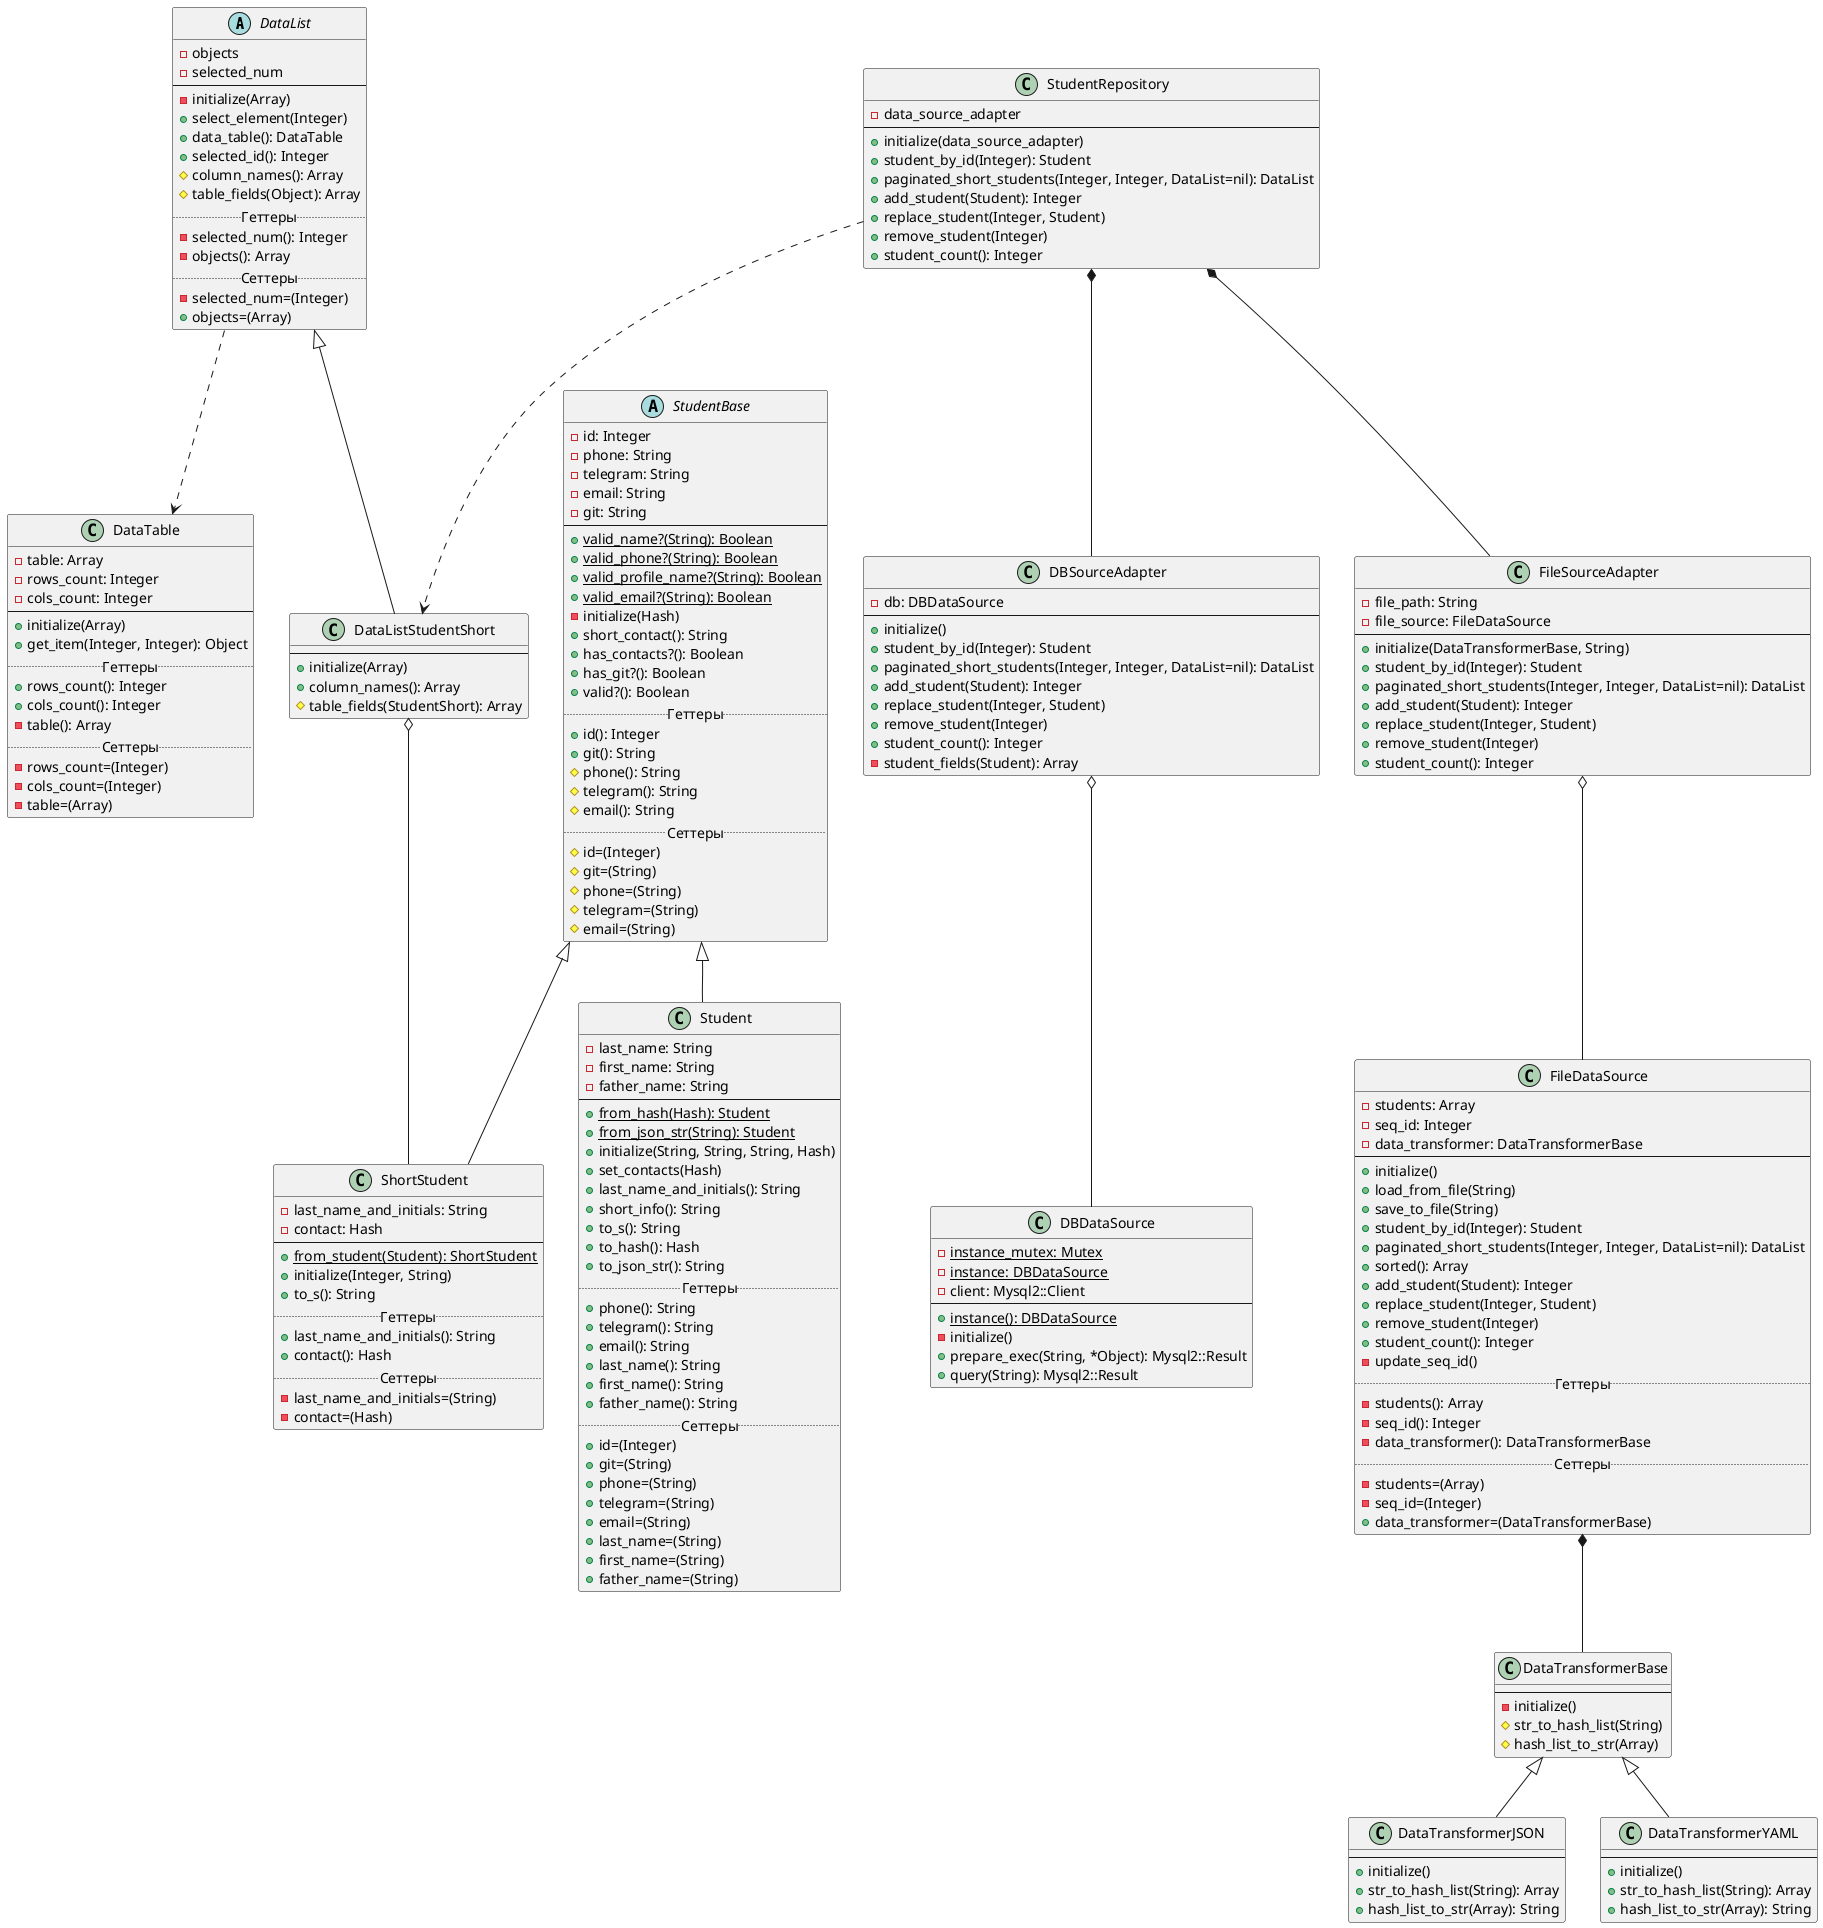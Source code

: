 @startuml
'https://plantuml.com/class-diagram

DataList ..> DataTable
FileDataSource *-- DataTransformerBase
StudentRepository ..> DataListStudentShort
DataListStudentShort o-- ShortStudent
DBSourceAdapter o-- DBDataSource
FileSourceAdapter o-- FileDataSource
StudentRepository *-- DBSourceAdapter
StudentRepository *-- FileSourceAdapter

abstract class StudentBase {
    -id: Integer
    -phone: String
    -telegram: String
    -email: String
    -git: String
    --
    +{static}valid_name?(String): Boolean
    +{static}valid_phone?(String): Boolean
    +{static}valid_profile_name?(String): Boolean
    +{static}valid_email?(String): Boolean
    -initialize(Hash)
    +short_contact(): String
    +has_contacts?(): Boolean
    +has_git?(): Boolean
    +valid?(): Boolean
    .. Геттеры ..
    +id(): Integer
    +git(): String
    #phone(): String
    #telegram(): String
    #email(): String
    .. Сеттеры ..
    #id=(Integer)
    #git=(String)
    #phone=(String)
    #telegram=(String)
    #email=(String)
}

class Student extends StudentBase {
    -last_name: String
    -first_name: String
    -father_name: String
    --
    +{static}from_hash(Hash): Student
    +{static}from_json_str(String): Student
    +initialize(String, String, String, Hash)
    +set_contacts(Hash)
    +last_name_and_initials(): String
    +short_info(): String
    +to_s(): String
    +to_hash(): Hash
    +to_json_str(): String
    .. Геттеры ..
    +phone(): String
    +telegram(): String
    +email(): String
    +last_name(): String
    +first_name(): String
    +father_name(): String
    .. Сеттеры ..
    +id=(Integer)
    +git=(String)
    +phone=(String)
    +telegram=(String)
    +email=(String)
    +last_name=(String)
    +first_name=(String)
    +father_name=(String)
}

class ShortStudent extends StudentBase {
    -last_name_and_initials: String
    -contact: Hash
    --
    +{static}from_student(Student): ShortStudent
    +initialize(Integer, String)
    +to_s(): String
    .. Геттеры ..
    +last_name_and_initials(): String
    +contact(): Hash
    .. Сеттеры ..
    -last_name_and_initials=(String)
    -contact=(Hash)
}

class DataTable {
    -table: Array
    -rows_count: Integer
    -cols_count: Integer
    --
    +initialize(Array)
    +get_item(Integer, Integer): Object
    .. Геттеры ..
    +rows_count(): Integer
    +cols_count(): Integer
    -table(): Array
    .. Сеттеры ..
    -rows_count=(Integer)
    -cols_count=(Integer)
    -table=(Array)
}

abstract class DataList {
    -objects
    -selected_num
    --
    -initialize(Array)
    +select_element(Integer)
    +data_table(): DataTable
    +selected_id(): Integer
    #column_names(): Array
    #table_fields(Object): Array
    .. Геттеры ..
    -selected_num(): Integer
    -objects(): Array
    .. Сеттеры ..
    -selected_num=(Integer)
    +objects=(Array)
}

class DataListStudentShort extends DataList {
    --
    +initialize(Array)
    +column_names(): Array
    #table_fields(StudentShort): Array
}

class DataTransformerBase {
    --
    -initialize()
    #str_to_hash_list(String)
    #hash_list_to_str(Array)
}

class DataTransformerJSON extends DataTransformerBase {
    --
    +initialize()
    +str_to_hash_list(String): Array
    +hash_list_to_str(Array): String
}

class DataTransformerYAML extends DataTransformerBase {
    --
    +initialize()
    +str_to_hash_list(String): Array
    +hash_list_to_str(Array): String
}

class DBDataSource {
    -{static}instance_mutex: Mutex
    -{static}instance: DBDataSource
    -client: Mysql2::Client
    --
    +{static}instance(): DBDataSource
    -initialize()
    +prepare_exec(String, *Object): Mysql2::Result
    +query(String): Mysql2::Result
}

class FileDataSource {
    -students: Array
    -seq_id: Integer
    -data_transformer: DataTransformerBase
    --
    +initialize()
    +load_from_file(String)
    +save_to_file(String)
    +student_by_id(Integer): Student
    +paginated_short_students(Integer, Integer, DataList=nil): DataList
    +sorted(): Array
    +add_student(Student): Integer
    +replace_student(Integer, Student)
    +remove_student(Integer)
    +student_count(): Integer
    -update_seq_id()
    .. Геттеры ..
    -students(): Array
    -seq_id(): Integer
    -data_transformer(): DataTransformerBase
    .. Сеттеры ..
    -students=(Array)
    -seq_id=(Integer)
    +data_transformer=(DataTransformerBase)
}

class DBSourceAdapter {
    -db: DBDataSource
    --
    +initialize()
    +student_by_id(Integer): Student
    +paginated_short_students(Integer, Integer, DataList=nil): DataList
    +add_student(Student): Integer
    +replace_student(Integer, Student)
    +remove_student(Integer)
    +student_count(): Integer
    -student_fields(Student): Array
}

class FileSourceAdapter {
    -file_path: String
    -file_source: FileDataSource
    --
    +initialize(DataTransformerBase, String)
    +student_by_id(Integer): Student
    +paginated_short_students(Integer, Integer, DataList=nil): DataList
    +add_student(Student): Integer
    +replace_student(Integer, Student)
    +remove_student(Integer)
    +student_count(): Integer
}

class StudentRepository {
    -data_source_adapter
    --
    +initialize(data_source_adapter)
    +student_by_id(Integer): Student
    +paginated_short_students(Integer, Integer, DataList=nil): DataList
    +add_student(Student): Integer
    +replace_student(Integer, Student)
    +remove_student(Integer)
    +student_count(): Integer
}

@enduml